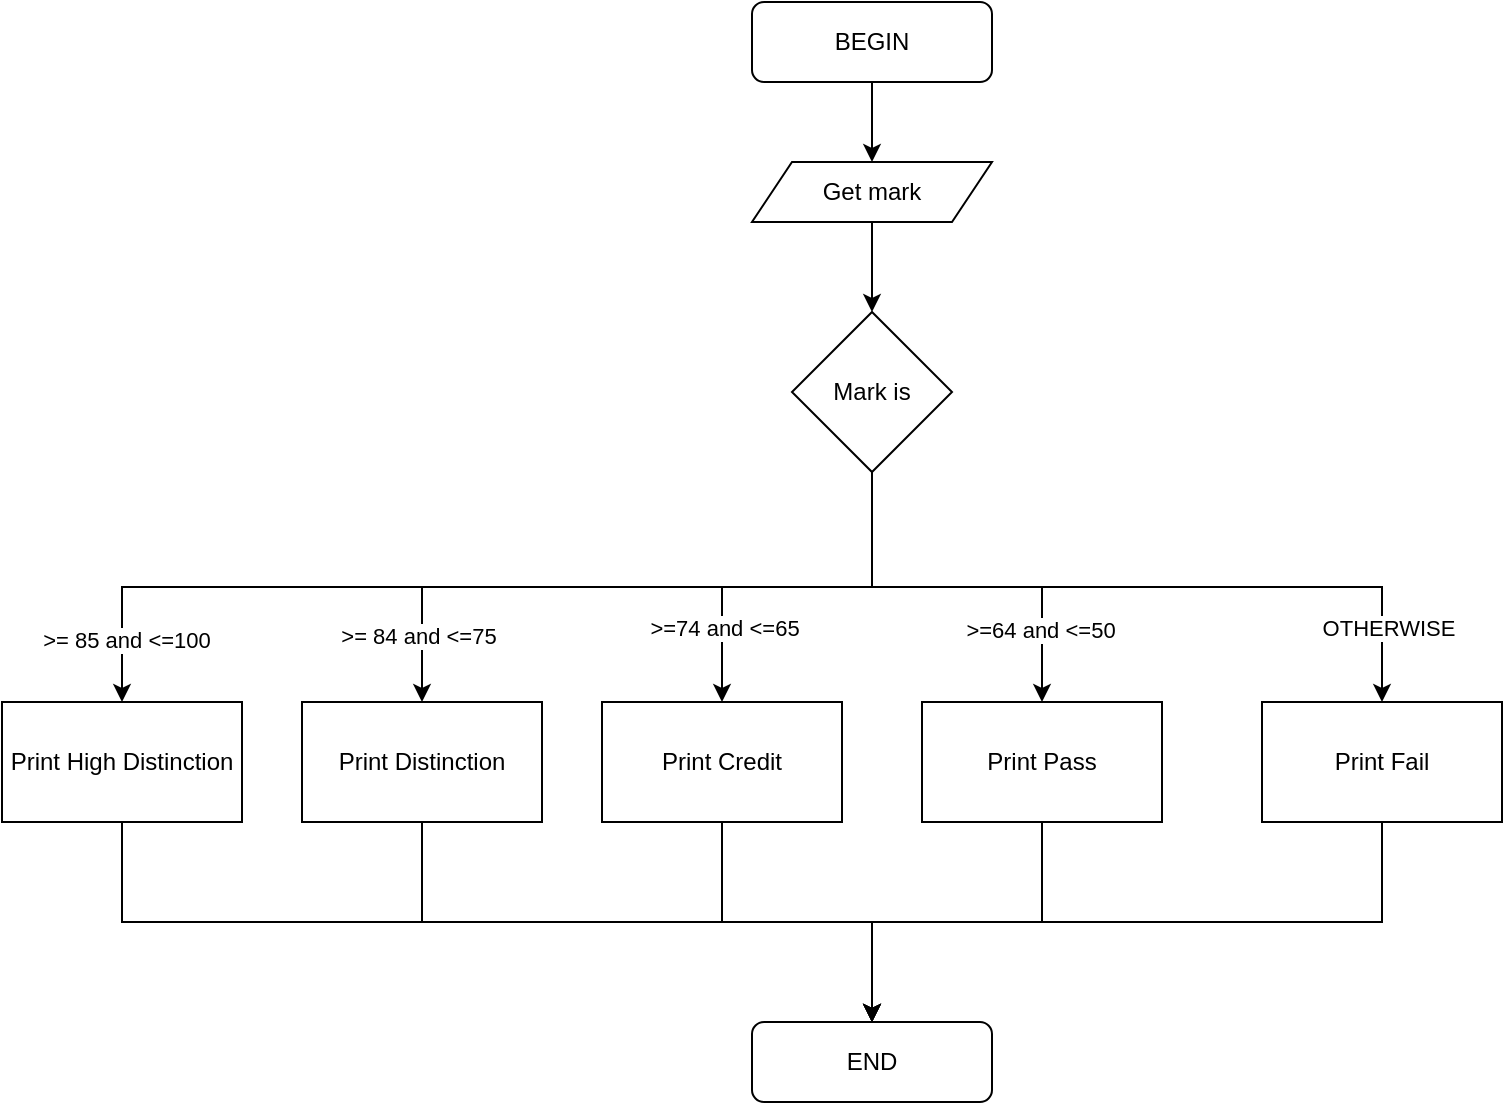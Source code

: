 <mxfile version="24.8.6">
  <diagram name="Page-1" id="ulqyc_V7g9ZrCC8gAtyB">
    <mxGraphModel grid="1" page="1" gridSize="10" guides="1" tooltips="1" connect="1" arrows="1" fold="1" pageScale="1" pageWidth="850" pageHeight="1100" math="0" shadow="0">
      <root>
        <mxCell id="0" />
        <mxCell id="1" parent="0" />
        <mxCell id="bEPEMCtb5UEX3MHNsZFe-5" value="" style="edgeStyle=orthogonalEdgeStyle;rounded=0;orthogonalLoop=1;jettySize=auto;html=1;" edge="1" parent="1" source="bEPEMCtb5UEX3MHNsZFe-1" target="bEPEMCtb5UEX3MHNsZFe-4">
          <mxGeometry relative="1" as="geometry" />
        </mxCell>
        <mxCell id="bEPEMCtb5UEX3MHNsZFe-1" value="BEGIN" style="rounded=1;whiteSpace=wrap;html=1;" vertex="1" parent="1">
          <mxGeometry x="425" y="30" width="120" height="40" as="geometry" />
        </mxCell>
        <mxCell id="bEPEMCtb5UEX3MHNsZFe-7" value="" style="edgeStyle=orthogonalEdgeStyle;rounded=0;orthogonalLoop=1;jettySize=auto;html=1;" edge="1" parent="1" source="bEPEMCtb5UEX3MHNsZFe-4" target="bEPEMCtb5UEX3MHNsZFe-6">
          <mxGeometry relative="1" as="geometry" />
        </mxCell>
        <mxCell id="bEPEMCtb5UEX3MHNsZFe-4" value="Get mark" style="shape=parallelogram;perimeter=parallelogramPerimeter;whiteSpace=wrap;html=1;fixedSize=1;rounded=1;arcSize=0;" vertex="1" parent="1">
          <mxGeometry x="425" y="110" width="120" height="30" as="geometry" />
        </mxCell>
        <mxCell id="bEPEMCtb5UEX3MHNsZFe-9" value="" style="edgeStyle=orthogonalEdgeStyle;rounded=0;orthogonalLoop=1;jettySize=auto;html=1;exitX=0.5;exitY=1;exitDx=0;exitDy=0;" edge="1" parent="1" source="bEPEMCtb5UEX3MHNsZFe-6" target="bEPEMCtb5UEX3MHNsZFe-8">
          <mxGeometry relative="1" as="geometry" />
        </mxCell>
        <mxCell id="bEPEMCtb5UEX3MHNsZFe-51" value="OTHERWISE" style="edgeLabel;html=1;align=center;verticalAlign=middle;resizable=0;points=[];" connectable="0" vertex="1" parent="bEPEMCtb5UEX3MHNsZFe-9">
          <mxGeometry x="0.798" y="3" relative="1" as="geometry">
            <mxPoint as="offset" />
          </mxGeometry>
        </mxCell>
        <mxCell id="bEPEMCtb5UEX3MHNsZFe-23" value="" style="edgeStyle=orthogonalEdgeStyle;rounded=0;orthogonalLoop=1;jettySize=auto;html=1;exitX=0.5;exitY=1;exitDx=0;exitDy=0;" edge="1" parent="1" source="bEPEMCtb5UEX3MHNsZFe-6" target="bEPEMCtb5UEX3MHNsZFe-22">
          <mxGeometry relative="1" as="geometry" />
        </mxCell>
        <mxCell id="bEPEMCtb5UEX3MHNsZFe-32" value="&amp;gt;= 85 and &amp;lt;=100" style="edgeLabel;html=1;align=center;verticalAlign=middle;resizable=0;points=[];" connectable="0" vertex="1" parent="bEPEMCtb5UEX3MHNsZFe-23">
          <mxGeometry x="0.873" y="2" relative="1" as="geometry">
            <mxPoint as="offset" />
          </mxGeometry>
        </mxCell>
        <mxCell id="bEPEMCtb5UEX3MHNsZFe-27" value="" style="edgeStyle=orthogonalEdgeStyle;rounded=0;orthogonalLoop=1;jettySize=auto;html=1;" edge="1" parent="1" source="bEPEMCtb5UEX3MHNsZFe-6" target="bEPEMCtb5UEX3MHNsZFe-26">
          <mxGeometry relative="1" as="geometry" />
        </mxCell>
        <mxCell id="bEPEMCtb5UEX3MHNsZFe-50" value="&amp;gt;=64 and &amp;lt;=50" style="edgeLabel;html=1;align=center;verticalAlign=middle;resizable=0;points=[];" connectable="0" vertex="1" parent="bEPEMCtb5UEX3MHNsZFe-27">
          <mxGeometry x="0.636" y="-1" relative="1" as="geometry">
            <mxPoint as="offset" />
          </mxGeometry>
        </mxCell>
        <mxCell id="bEPEMCtb5UEX3MHNsZFe-29" value="" style="edgeStyle=orthogonalEdgeStyle;rounded=0;orthogonalLoop=1;jettySize=auto;html=1;" edge="1" parent="1" source="bEPEMCtb5UEX3MHNsZFe-6" target="bEPEMCtb5UEX3MHNsZFe-28">
          <mxGeometry relative="1" as="geometry" />
        </mxCell>
        <mxCell id="bEPEMCtb5UEX3MHNsZFe-34" value="&amp;gt;=74 and &amp;lt;=65" style="edgeLabel;html=1;align=center;verticalAlign=middle;resizable=0;points=[];" connectable="0" vertex="1" parent="bEPEMCtb5UEX3MHNsZFe-29">
          <mxGeometry x="0.608" y="1" relative="1" as="geometry">
            <mxPoint as="offset" />
          </mxGeometry>
        </mxCell>
        <mxCell id="bEPEMCtb5UEX3MHNsZFe-31" value="" style="edgeStyle=orthogonalEdgeStyle;rounded=0;orthogonalLoop=1;jettySize=auto;html=1;exitX=0.5;exitY=1;exitDx=0;exitDy=0;" edge="1" parent="1" source="bEPEMCtb5UEX3MHNsZFe-6" target="bEPEMCtb5UEX3MHNsZFe-30">
          <mxGeometry relative="1" as="geometry" />
        </mxCell>
        <mxCell id="bEPEMCtb5UEX3MHNsZFe-33" value="&amp;gt;= 84 and &amp;lt;=75" style="edgeLabel;html=1;align=center;verticalAlign=middle;resizable=0;points=[];" connectable="0" vertex="1" parent="bEPEMCtb5UEX3MHNsZFe-31">
          <mxGeometry x="0.805" y="-2" relative="1" as="geometry">
            <mxPoint as="offset" />
          </mxGeometry>
        </mxCell>
        <mxCell id="bEPEMCtb5UEX3MHNsZFe-6" value="Mark is" style="rhombus;whiteSpace=wrap;html=1;rounded=1;arcSize=0;" vertex="1" parent="1">
          <mxGeometry x="445" y="185" width="80" height="80" as="geometry" />
        </mxCell>
        <mxCell id="bEPEMCtb5UEX3MHNsZFe-49" style="edgeStyle=orthogonalEdgeStyle;rounded=0;orthogonalLoop=1;jettySize=auto;html=1;exitX=0.5;exitY=1;exitDx=0;exitDy=0;entryX=0.5;entryY=0;entryDx=0;entryDy=0;" edge="1" parent="1" source="bEPEMCtb5UEX3MHNsZFe-8" target="bEPEMCtb5UEX3MHNsZFe-39">
          <mxGeometry relative="1" as="geometry" />
        </mxCell>
        <mxCell id="bEPEMCtb5UEX3MHNsZFe-8" value="Print Fail" style="whiteSpace=wrap;html=1;rounded=1;arcSize=0;" vertex="1" parent="1">
          <mxGeometry x="680" y="380" width="120" height="60" as="geometry" />
        </mxCell>
        <mxCell id="bEPEMCtb5UEX3MHNsZFe-41" style="edgeStyle=orthogonalEdgeStyle;rounded=0;orthogonalLoop=1;jettySize=auto;html=1;exitX=0.5;exitY=1;exitDx=0;exitDy=0;entryX=0.5;entryY=0;entryDx=0;entryDy=0;" edge="1" parent="1" source="bEPEMCtb5UEX3MHNsZFe-22" target="bEPEMCtb5UEX3MHNsZFe-39">
          <mxGeometry relative="1" as="geometry" />
        </mxCell>
        <mxCell id="bEPEMCtb5UEX3MHNsZFe-22" value="Print High Distinction" style="whiteSpace=wrap;html=1;rounded=1;arcSize=0;" vertex="1" parent="1">
          <mxGeometry x="50" y="380" width="120" height="60" as="geometry" />
        </mxCell>
        <mxCell id="bEPEMCtb5UEX3MHNsZFe-46" style="edgeStyle=orthogonalEdgeStyle;rounded=0;orthogonalLoop=1;jettySize=auto;html=1;exitX=0.5;exitY=1;exitDx=0;exitDy=0;entryX=0.5;entryY=0;entryDx=0;entryDy=0;" edge="1" parent="1" source="bEPEMCtb5UEX3MHNsZFe-26" target="bEPEMCtb5UEX3MHNsZFe-39">
          <mxGeometry relative="1" as="geometry" />
        </mxCell>
        <mxCell id="bEPEMCtb5UEX3MHNsZFe-26" value="Print Pass" style="whiteSpace=wrap;html=1;rounded=1;arcSize=0;" vertex="1" parent="1">
          <mxGeometry x="510" y="380" width="120" height="60" as="geometry" />
        </mxCell>
        <mxCell id="bEPEMCtb5UEX3MHNsZFe-45" style="edgeStyle=orthogonalEdgeStyle;rounded=0;orthogonalLoop=1;jettySize=auto;html=1;exitX=0.5;exitY=1;exitDx=0;exitDy=0;entryX=0.5;entryY=0;entryDx=0;entryDy=0;" edge="1" parent="1" source="bEPEMCtb5UEX3MHNsZFe-28" target="bEPEMCtb5UEX3MHNsZFe-39">
          <mxGeometry relative="1" as="geometry" />
        </mxCell>
        <mxCell id="bEPEMCtb5UEX3MHNsZFe-28" value="Print Credit" style="whiteSpace=wrap;html=1;rounded=1;arcSize=0;" vertex="1" parent="1">
          <mxGeometry x="350" y="380" width="120" height="60" as="geometry" />
        </mxCell>
        <mxCell id="bEPEMCtb5UEX3MHNsZFe-42" style="edgeStyle=orthogonalEdgeStyle;rounded=0;orthogonalLoop=1;jettySize=auto;html=1;exitX=0.5;exitY=1;exitDx=0;exitDy=0;entryX=0.5;entryY=0;entryDx=0;entryDy=0;" edge="1" parent="1" source="bEPEMCtb5UEX3MHNsZFe-30" target="bEPEMCtb5UEX3MHNsZFe-39">
          <mxGeometry relative="1" as="geometry" />
        </mxCell>
        <mxCell id="bEPEMCtb5UEX3MHNsZFe-30" value="Print Distinction" style="whiteSpace=wrap;html=1;rounded=1;arcSize=0;" vertex="1" parent="1">
          <mxGeometry x="200" y="380" width="120" height="60" as="geometry" />
        </mxCell>
        <mxCell id="bEPEMCtb5UEX3MHNsZFe-39" value="END" style="rounded=1;whiteSpace=wrap;html=1;" vertex="1" parent="1">
          <mxGeometry x="425" y="540" width="120" height="40" as="geometry" />
        </mxCell>
      </root>
    </mxGraphModel>
  </diagram>
</mxfile>
